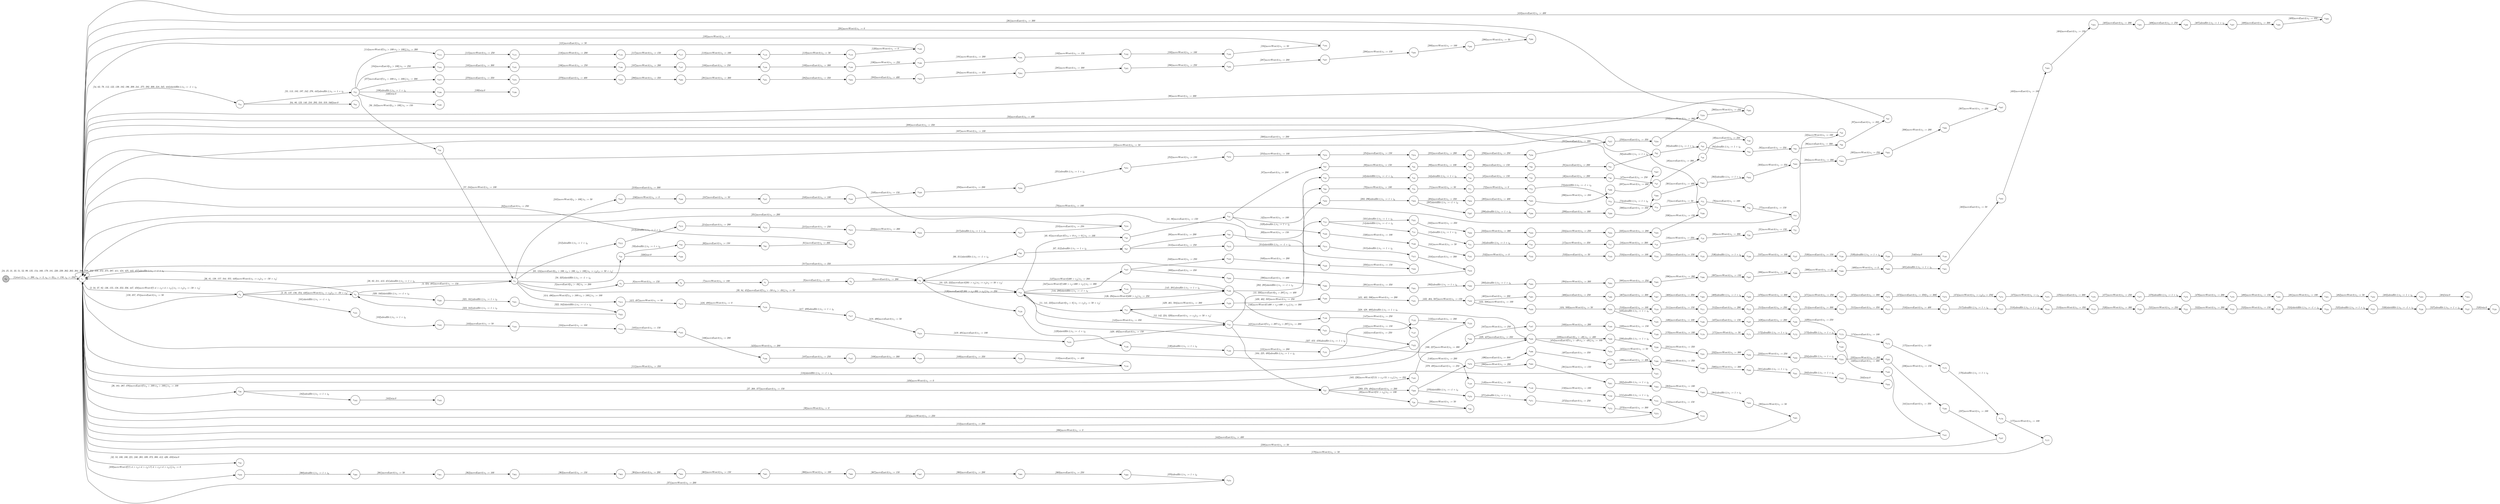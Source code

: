 digraph EFSM{
  graph [rankdir="LR", fontname="Latin Modern Math"];
  node [color="black", fillcolor="white", shape="circle", style="filled", fontname="Latin Modern Math"];
  edge [fontname="Latin Modern Math"];

  s0[fillcolor="gray", label=<s<sub>0</sub>>];
  s1[label=<s<sub>1</sub>>];
  s2[label=<s<sub>2</sub>>];
  s3[label=<s<sub>3</sub>>];
  s4[label=<s<sub>4</sub>>];
  s5[label=<s<sub>5</sub>>];
  s6[label=<s<sub>6</sub>>];
  s7[label=<s<sub>7</sub>>];
  s8[label=<s<sub>8</sub>>];
  s9[label=<s<sub>9</sub>>];
  s10[label=<s<sub>10</sub>>];
  s11[label=<s<sub>11</sub>>];
  s12[label=<s<sub>12</sub>>];
  s13[label=<s<sub>13</sub>>];
  s14[label=<s<sub>14</sub>>];
  s15[label=<s<sub>15</sub>>];
  s16[label=<s<sub>16</sub>>];
  s17[label=<s<sub>17</sub>>];
  s18[label=<s<sub>18</sub>>];
  s19[label=<s<sub>19</sub>>];
  s20[label=<s<sub>20</sub>>];
  s21[label=<s<sub>21</sub>>];
  s22[label=<s<sub>22</sub>>];
  s26[label=<s<sub>26</sub>>];
  s27[label=<s<sub>27</sub>>];
  s28[label=<s<sub>28</sub>>];
  s29[label=<s<sub>29</sub>>];
  s32[label=<s<sub>32</sub>>];
  s40[label=<s<sub>40</sub>>];
  s41[label=<s<sub>41</sub>>];
  s42[label=<s<sub>42</sub>>];
  s43[label=<s<sub>43</sub>>];
  s44[label=<s<sub>44</sub>>];
  s45[label=<s<sub>45</sub>>];
  s46[label=<s<sub>46</sub>>];
  s47[label=<s<sub>47</sub>>];
  s48[label=<s<sub>48</sub>>];
  s49[label=<s<sub>49</sub>>];
  s54[label=<s<sub>54</sub>>];
  s55[label=<s<sub>55</sub>>];
  s56[label=<s<sub>56</sub>>];
  s58[label=<s<sub>58</sub>>];
  s59[label=<s<sub>59</sub>>];
  s60[label=<s<sub>60</sub>>];
  s61[label=<s<sub>61</sub>>];
  s64[label=<s<sub>64</sub>>];
  s66[label=<s<sub>66</sub>>];
  s67[label=<s<sub>67</sub>>];
  s68[label=<s<sub>68</sub>>];
  s69[label=<s<sub>69</sub>>];
  s70[label=<s<sub>70</sub>>];
  s71[label=<s<sub>71</sub>>];
  s72[label=<s<sub>72</sub>>];
  s73[label=<s<sub>73</sub>>];
  s74[label=<s<sub>74</sub>>];
  s75[label=<s<sub>75</sub>>];
  s76[label=<s<sub>76</sub>>];
  s77[label=<s<sub>77</sub>>];
  s87[label=<s<sub>87</sub>>];
  s88[label=<s<sub>88</sub>>];
  s89[label=<s<sub>89</sub>>];
  s90[label=<s<sub>90</sub>>];
  s91[label=<s<sub>91</sub>>];
  s92[label=<s<sub>92</sub>>];
  s93[label=<s<sub>93</sub>>];
  s94[label=<s<sub>94</sub>>];
  s95[label=<s<sub>95</sub>>];
  s96[label=<s<sub>96</sub>>];
  s97[label=<s<sub>97</sub>>];
  s101[label=<s<sub>101</sub>>];
  s102[label=<s<sub>102</sub>>];
  s103[label=<s<sub>103</sub>>];
  s104[label=<s<sub>104</sub>>];
  s105[label=<s<sub>105</sub>>];
  s106[label=<s<sub>106</sub>>];
  s107[label=<s<sub>107</sub>>];
  s108[label=<s<sub>108</sub>>];
  s109[label=<s<sub>109</sub>>];
  s110[label=<s<sub>110</sub>>];
  s114[label=<s<sub>114</sub>>];
  s115[label=<s<sub>115</sub>>];
  s116[label=<s<sub>116</sub>>];
  s117[label=<s<sub>117</sub>>];
  s118[label=<s<sub>118</sub>>];
  s119[label=<s<sub>119</sub>>];
  s120[label=<s<sub>120</sub>>];
  s126[label=<s<sub>126</sub>>];
  s128[label=<s<sub>128</sub>>];
  s129[label=<s<sub>129</sub>>];
  s130[label=<s<sub>130</sub>>];
  s131[label=<s<sub>131</sub>>];
  s132[label=<s<sub>132</sub>>];
  s133[label=<s<sub>133</sub>>];
  s144[label=<s<sub>144</sub>>];
  s146[label=<s<sub>146</sub>>];
  s147[label=<s<sub>147</sub>>];
  s148[label=<s<sub>148</sub>>];
  s149[label=<s<sub>149</sub>>];
  s150[label=<s<sub>150</sub>>];
  s151[label=<s<sub>151</sub>>];
  s152[label=<s<sub>152</sub>>];
  s162[label=<s<sub>162</sub>>];
  s163[label=<s<sub>163</sub>>];
  s165[label=<s<sub>165</sub>>];
  s166[label=<s<sub>166</sub>>];
  s167[label=<s<sub>167</sub>>];
  s168[label=<s<sub>168</sub>>];
  s169[label=<s<sub>169</sub>>];
  s170[label=<s<sub>170</sub>>];
  s171[label=<s<sub>171</sub>>];
  s172[label=<s<sub>172</sub>>];
  s173[label=<s<sub>173</sub>>];
  s174[label=<s<sub>174</sub>>];
  s175[label=<s<sub>175</sub>>];
  s176[label=<s<sub>176</sub>>];
  s177[label=<s<sub>177</sub>>];
  s184[label=<s<sub>184</sub>>];
  s185[label=<s<sub>185</sub>>];
  s186[label=<s<sub>186</sub>>];
  s187[label=<s<sub>187</sub>>];
  s188[label=<s<sub>188</sub>>];
  s189[label=<s<sub>189</sub>>];
  s190[label=<s<sub>190</sub>>];
  s191[label=<s<sub>191</sub>>];
  s192[label=<s<sub>192</sub>>];
  s193[label=<s<sub>193</sub>>];
  s194[label=<s<sub>194</sub>>];
  s198[label=<s<sub>198</sub>>];
  s199[label=<s<sub>199</sub>>];
  s202[label=<s<sub>202</sub>>];
  s203[label=<s<sub>203</sub>>];
  s204[label=<s<sub>204</sub>>];
  s205[label=<s<sub>205</sub>>];
  s206[label=<s<sub>206</sub>>];
  s207[label=<s<sub>207</sub>>];
  s212[label=<s<sub>212</sub>>];
  s213[label=<s<sub>213</sub>>];
  s214[label=<s<sub>214</sub>>];
  s215[label=<s<sub>215</sub>>];
  s216[label=<s<sub>216</sub>>];
  s217[label=<s<sub>217</sub>>];
  s218[label=<s<sub>218</sub>>];
  s228[label=<s<sub>228</sub>>];
  s229[label=<s<sub>229</sub>>];
  s230[label=<s<sub>230</sub>>];
  s231[label=<s<sub>231</sub>>];
  s232[label=<s<sub>232</sub>>];
  s233[label=<s<sub>233</sub>>];
  s234[label=<s<sub>234</sub>>];
  s235[label=<s<sub>235</sub>>];
  s236[label=<s<sub>236</sub>>];
  s237[label=<s<sub>237</sub>>];
  s245[label=<s<sub>245</sub>>];
  s246[label=<s<sub>246</sub>>];
  s247[label=<s<sub>247</sub>>];
  s248[label=<s<sub>248</sub>>];
  s249[label=<s<sub>249</sub>>];
  s250[label=<s<sub>250</sub>>];
  s251[label=<s<sub>251</sub>>];
  s252[label=<s<sub>252</sub>>];
  s253[label=<s<sub>253</sub>>];
  s254[label=<s<sub>254</sub>>];
  s255[label=<s<sub>255</sub>>];
  s256[label=<s<sub>256</sub>>];
  s257[label=<s<sub>257</sub>>];
  s258[label=<s<sub>258</sub>>];
  s259[label=<s<sub>259</sub>>];
  s260[label=<s<sub>260</sub>>];
  s269[label=<s<sub>269</sub>>];
  s270[label=<s<sub>270</sub>>];
  s271[label=<s<sub>271</sub>>];
  s272[label=<s<sub>272</sub>>];
  s273[label=<s<sub>273</sub>>];
  s277[label=<s<sub>277</sub>>];
  s278[label=<s<sub>278</sub>>];
  s279[label=<s<sub>279</sub>>];
  s280[label=<s<sub>280</sub>>];
  s281[label=<s<sub>281</sub>>];
  s282[label=<s<sub>282</sub>>];
  s283[label=<s<sub>283</sub>>];
  s284[label=<s<sub>284</sub>>];
  s285[label=<s<sub>285</sub>>];
  s286[label=<s<sub>286</sub>>];
  s287[label=<s<sub>287</sub>>];
  s288[label=<s<sub>288</sub>>];
  s289[label=<s<sub>289</sub>>];
  s290[label=<s<sub>290</sub>>];
  s297[label=<s<sub>297</sub>>];
  s298[label=<s<sub>298</sub>>];
  s299[label=<s<sub>299</sub>>];
  s300[label=<s<sub>300</sub>>];
  s301[label=<s<sub>301</sub>>];
  s302[label=<s<sub>302</sub>>];
  s303[label=<s<sub>303</sub>>];
  s304[label=<s<sub>304</sub>>];
  s305[label=<s<sub>305</sub>>];
  s306[label=<s<sub>306</sub>>];
  s307[label=<s<sub>307</sub>>];
  s313[label=<s<sub>313</sub>>];
  s314[label=<s<sub>314</sub>>];
  s315[label=<s<sub>315</sub>>];
  s316[label=<s<sub>316</sub>>];
  s320[label=<s<sub>320</sub>>];
  s321[label=<s<sub>321</sub>>];
  s322[label=<s<sub>322</sub>>];
  s326[label=<s<sub>326</sub>>];
  s331[label=<s<sub>331</sub>>];
  s332[label=<s<sub>332</sub>>];
  s333[label=<s<sub>333</sub>>];
  s334[label=<s<sub>334</sub>>];
  s335[label=<s<sub>335</sub>>];
  s336[label=<s<sub>336</sub>>];
  s347[label=<s<sub>347</sub>>];
  s348[label=<s<sub>348</sub>>];
  s349[label=<s<sub>349</sub>>];
  s350[label=<s<sub>350</sub>>];
  s359[label=<s<sub>359</sub>>];
  s360[label=<s<sub>360</sub>>];
  s361[label=<s<sub>361</sub>>];
  s362[label=<s<sub>362</sub>>];
  s363[label=<s<sub>363</sub>>];
  s364[label=<s<sub>364</sub>>];
  s365[label=<s<sub>365</sub>>];
  s366[label=<s<sub>366</sub>>];
  s367[label=<s<sub>367</sub>>];
  s368[label=<s<sub>368</sub>>];
  s369[label=<s<sub>369</sub>>];
  s370[label=<s<sub>370</sub>>];
  s379[label=<s<sub>379</sub>>];
  s380[label=<s<sub>380</sub>>];
  s381[label=<s<sub>381</sub>>];
  s382[label=<s<sub>382</sub>>];
  s383[label=<s<sub>383</sub>>];
  s384[label=<s<sub>384</sub>>];
  s385[label=<s<sub>385</sub>>];
  s389[label=<s<sub>389</sub>>];
  s390[label=<s<sub>390</sub>>];
  s391[label=<s<sub>391</sub>>];
  s392[label=<s<sub>392</sub>>];
  s393[label=<s<sub>393</sub>>];
  s394[label=<s<sub>394</sub>>];
  s395[label=<s<sub>395</sub>>];
  s396[label=<s<sub>396</sub>>];
  s397[label=<s<sub>397</sub>>];
  s398[label=<s<sub>398</sub>>];
  s399[label=<s<sub>399</sub>>];
  s400[label=<s<sub>400</sub>>];
  s401[label=<s<sub>401</sub>>];
  s402[label=<s<sub>402</sub>>];
  s403[label=<s<sub>403</sub>>];
  s404[label=<s<sub>404</sub>>];
  s405[label=<s<sub>405</sub>>];
  s406[label=<s<sub>406</sub>>];
  s407[label=<s<sub>407</sub>>];
  s408[label=<s<sub>408</sub>>];
  s409[label=<s<sub>409</sub>>];
  s414[label=<s<sub>414</sub>>];
  s415[label=<s<sub>415</sub>>];
  s416[label=<s<sub>416</sub>>];
  s417[label=<s<sub>417</sub>>];
  s418[label=<s<sub>418</sub>>];
  s419[label=<s<sub>419</sub>>];
  s421[label=<s<sub>421</sub>>];
  s422[label=<s<sub>422</sub>>];
  s429[label=<s<sub>429</sub>>];
  s430[label=<s<sub>430</sub>>];
  s431[label=<s<sub>431</sub>>];
  s432[label=<s<sub>432</sub>>];
  s433[label=<s<sub>433</sub>>];
  s434[label=<s<sub>434</sub>>];
  s435[label=<s<sub>435</sub>>];
  s436[label=<s<sub>436</sub>>];
  s437[label=<s<sub>437</sub>>];
  s438[label=<s<sub>438</sub>>];
  s439[label=<s<sub>439</sub>>];
  s440[label=<s<sub>440</sub>>];
  s441[label=<s<sub>441</sub>>];
  s446[label=<s<sub>446</sub>>];
  s454[label=<s<sub>454</sub>>];
  s455[label=<s<sub>455</sub>>];
  s465[label=<s<sub>465</sub>>];
  s466[label=<s<sub>466</sub>>];
  s467[label=<s<sub>467</sub>>];
  s468[label=<s<sub>468</sub>>];
  s469[label=<s<sub>469</sub>>];
  s470[label=<s<sub>470</sub>>];
  s471[label=<s<sub>471</sub>>];
  s472[label=<s<sub>472</sub>>];
  s473[label=<s<sub>473</sub>>];
  s474[label=<s<sub>474</sub>>];
  s475[label=<s<sub>475</sub>>];
  s476[label=<s<sub>476</sub>>];
  s477[label=<s<sub>477</sub>>];
  s478[label=<s<sub>478</sub>>];
  s479[label=<s<sub>479</sub>>];
  s480[label=<s<sub>480</sub>>];
  s481[label=<s<sub>481</sub>>];
  s482[label=<s<sub>482</sub>>];
  s483[label=<s<sub>483</sub>>];
  s484[label=<s<sub>484</sub>>];
  s496[label=<s<sub>496</sub>>];
  s497[label=<s<sub>497</sub>>];
  s498[label=<s<sub>498</sub>>];
  s499[label=<s<sub>499</sub>>];
  s500[label=<s<sub>500</sub>>];
  s501[label=<s<sub>501</sub>>];
  s502[label=<s<sub>502</sub>>];
  s503[label=<s<sub>503</sub>>];
  s510[label=<s<sub>510</sub>>];
  s511[label=<s<sub>511</sub>>];
  s512[label=<s<sub>512</sub>>];
  s513[label=<s<sub>513</sub>>];
  s514[label=<s<sub>514</sub>>];
  s515[label=<s<sub>515</sub>>];
  s516[label=<s<sub>516</sub>>];
  s517[label=<s<sub>517</sub>>];
  s518[label=<s<sub>518</sub>>];
  s519[label=<s<sub>519</sub>>];
  s520[label=<s<sub>520</sub>>];
  s521[label=<s<sub>521</sub>>];
  s522[label=<s<sub>522</sub>>];
  s523[label=<s<sub>523</sub>>];
  s524[label=<s<sub>524</sub>>];
  s525[label=<s<sub>525</sub>>];
  s526[label=<s<sub>526</sub>>];
  s527[label=<s<sub>527</sub>>];
  s528[label=<s<sub>528</sub>>];
  s529[label=<s<sub>529</sub>>];
  s530[label=<s<sub>530</sub>>];
  s531[label=<s<sub>531</sub>>];
  s532[label=<s<sub>532</sub>>];
  s533[label=<s<sub>533</sub>>];
  s534[label=<s<sub>534</sub>>];
  s535[label=<s<sub>535</sub>>];
  s536[label=<s<sub>536</sub>>];
  s537[label=<s<sub>537</sub>>];
  s538[label=<s<sub>538</sub>>];
  s539[label=<s<sub>539</sub>>];
  s540[label=<s<sub>540</sub>>];

  s0->s1[label=<<i> [1]start:2/o<sub>1</sub> := 200, o<sub>2</sub> := 3, o<sub>3</sub> := 0&#91;r<sub>3</sub> := 150, r<sub>2</sub> := 250&#93;</i>>];
  s4->s5[label=<<i> [5]moveEast:0&#91;r<sub>3</sub> &gt; -50&#93;/o<sub>1</sub> := 200</i>>];
  s5->s6[label=<<i> [6]moveWest:0/o<sub>1</sub> := 150</i>>];
  s6->s7[label=<<i> [7]moveWest:0/o<sub>1</sub> := 100</i>>];
  s7->s8[label=<<i> [8]moveEast:0/o<sub>1</sub> := 150</i>>];
  s8->s9[label=<<i> [9]moveEast:0/o<sub>1</sub> := 200</i>>];
  s9->s10[label=<<i> [10, 125, 222]moveEast:0&#91;301 &gt; r<sub>2</sub>&#93;/o<sub>1</sub> := r<sub>2</sub>&#91;r<sub>2</sub> := 50 + r<sub>2</sub>&#93;</i>>];
  s10->s11[label=<<i> [11, 141, 223]moveEast:0&#91;r<sub>3</sub> &gt; 0&#93;/o<sub>1</sub> := r<sub>2</sub>&#91;r<sub>2</sub> := 50 + r<sub>2</sub>&#93;</i>>];
  s12->s13[label=<<i> [13, 330]moveEast:0&#91;r<sub>2</sub> &gt; 297&#93;/o<sub>1</sub> := 400</i>>];
  s13->s14[label=<<i> [14]shieldHit:1/o<sub>1</sub> := -1 + i<sub>0</sub></i>>];
  s14->s15[label=<<i> [15]alienHit:1/o<sub>1</sub> := 1 + i<sub>0</sub></i>>];
  s15->s16[label=<<i> [16]alienHit:1/o<sub>1</sub> := 1 + i<sub>0</sub></i>>];
  s16->s17[label=<<i> [17]moveWest:0/o<sub>1</sub> := 350</i>>];
  s17->s18[label=<<i> [18]moveWest:0/o<sub>1</sub> := 300</i>>];
  s18->s19[label=<<i> [19]moveWest:0/o<sub>1</sub> := 250</i>>];
  s19->s20[label=<<i> [20]moveWest:0/o<sub>1</sub> := 200</i>>];
  s20->s21[label=<<i> [21]moveWest:0/o<sub>1</sub> := 150</i>>];
  s21->s22[label=<<i> [22]moveWest:0/o<sub>1</sub> := 100</i>>];
  s22->s1[label=<<i> [23]moveWest:0/o<sub>1</sub> := 50</i>>];
  s27->s28[label=<<i> [28]moveWest:0&#91;51 &gt; r<sub>3</sub>&#93;/o<sub>1</sub> := 100</i>>];
  s28->s29[label=<<i> [29]moveWest:0/o<sub>1</sub> := 50</i>>];
  s29->s1[label=<<i> [30]moveWest:0/o<sub>1</sub> := 0</i>>];
  s10->s40[label=<<i> [40, 85]moveEast:0&#91;!(r<sub>3</sub> &gt; 0&or;r<sub>3</sub> &gt; 0)&#93;/o<sub>1</sub> := 100</i>>];
  s40->s41[label=<<i> [41, 86]moveEast:0/o<sub>1</sub> := 150</i>>];
  s41->s42[label=<<i> [42]moveWest:0/o<sub>1</sub> := 100</i>>];
  s42->s43[label=<<i> [43]shieldHit:1/o<sub>1</sub> := -1 + i<sub>0</sub></i>>];
  s43->s44[label=<<i> [44]alienHit:1/o<sub>1</sub> := 1 + i<sub>0</sub></i>>];
  s44->s45[label=<<i> [45]moveEast:0/o<sub>1</sub> := 150</i>>];
  s45->s46[label=<<i> [46]moveEast:0/o<sub>1</sub> := 200</i>>];
  s46->s47[label=<<i> [47]moveEast:0/o<sub>1</sub> := 250</i>>];
  s47->s48[label=<<i> [48]moveEast:0/o<sub>1</sub> := 300</i>>];
  s48->s49[label=<<i> [49]moveEast:0/o<sub>1</sub> := 350</i>>];
  s49->s1[label=<<i> [50]moveEast:0/o<sub>1</sub> := 400</i>>];
  s55->s56[label=<<i> [56, 243]moveWest:0&#91;r<sub>3</sub> &gt; 100&#93;/o<sub>1</sub> := 150</i>>];
  s56->s4[label=<<i> [57, 244]moveWest:0/o<sub>1</sub> := 100</i>>];
  s4->s58[label=<<i> [58, 325]shieldHit:1/o<sub>1</sub> := -1 + i<sub>0</sub></i>>];
  s58->s59[label=<<i> [59]alienHit:1/o<sub>1</sub> := 1 + i<sub>0</sub></i>>];
  s59->s60[label=<<i> [60]moveEast:0/o<sub>1</sub> := 150</i>>];
  s60->s61[label=<<i> [61]moveEast:0/o<sub>1</sub> := 200</i>>];
  s61->s1[label=<<i> [62]moveEast:0/o<sub>1</sub> := 250</i>>];
  s1->s9[label=<<i> [65, 124]moveEast:0&#91;r<sub>3</sub> &gt; 100, r<sub>3</sub> &gt; 100, r<sub>3</sub> &gt; 100&#93;/o<sub>1</sub> := r<sub>2</sub>&#91;r<sub>2</sub> := 50 + r<sub>2</sub>&#93;</i>>];
  s9->s66[label=<<i> [66, 311]shieldHit:1/o<sub>1</sub> := -1 + i<sub>0</sub></i>>];
  s66->s67[label=<<i> [67, 312]alienHit:1/o<sub>1</sub> := 1 + i<sub>0</sub></i>>];
  s67->s68[label=<<i> [68]moveWest:0/o<sub>1</sub> := 200</i>>];
  s68->s69[label=<<i> [69]moveWest:0/o<sub>1</sub> := 150</i>>];
  s69->s70[label=<<i> [70]moveWest:0/o<sub>1</sub> := 100</i>>];
  s70->s71[label=<<i> [71]moveWest:0/o<sub>1</sub> := 50</i>>];
  s71->s72[label=<<i> [72]moveWest:0/o<sub>1</sub> := 0</i>>];
  s72->s73[label=<<i> [73]shieldHit:1/o<sub>1</sub> := -1 + i<sub>0</sub></i>>];
  s73->s74[label=<<i> [74]alienHit:1/o<sub>1</sub> := 1 + i<sub>0</sub></i>>];
  s74->s75[label=<<i> [75]moveEast:0/o<sub>1</sub> := 50</i>>];
  s75->s76[label=<<i> [76]moveEast:0/o<sub>1</sub> := 100</i>>];
  s76->s77[label=<<i> [77]moveEast:0/o<sub>1</sub> := 150</i>>];
  s77->s1[label=<<i> [78]moveWest:0/o<sub>1</sub> := 100</i>>];
  s4->s10[label=<<i> [39, 84, 452]moveEast:0&#91;!(r<sub>3</sub> &gt; -50&or;r<sub>3</sub> &gt; -50)&#93;/o<sub>1</sub> := 50</i>>];
  s41->s87[label=<<i> [87]moveEast:0/o<sub>1</sub> := 200</i>>];
  s87->s88[label=<<i> [88]moveWest:0/o<sub>1</sub> := 150</i>>];
  s88->s89[label=<<i> [89]moveWest:0/o<sub>1</sub> := 100</i>>];
  s89->s90[label=<<i> [90]moveEast:0/o<sub>1</sub> := 150</i>>];
  s90->s91[label=<<i> [91]moveEast:0/o<sub>1</sub> := 200</i>>];
  s91->s92[label=<<i> [92]alienHit:1/o<sub>1</sub> := 1 + i<sub>0</sub></i>>];
  s92->s93[label=<<i> [93]alienHit:1/o<sub>1</sub> := 1 + i<sub>0</sub></i>>];
  s93->s94[label=<<i> [94]alienHit:1/o<sub>1</sub> := 1 + i<sub>0</sub></i>>];
  s94->s95[label=<<i> [95]moveEast:0/o<sub>1</sub> := 250</i>>];
  s95->s96[label=<<i> [96]moveEast:0/o<sub>1</sub> := 300</i>>];
  s96->s97[label=<<i> [97]moveEast:0/o<sub>1</sub> := 350</i>>];
  s97->s1[label=<<i> [98]moveWest:0/o<sub>1</sub> := 300</i>>];
  s2->s101[label=<<i> [101]shieldHit:1/o<sub>1</sub> := -1 + i<sub>0</sub></i>>];
  s101->s102[label=<<i> [102]alienHit:1/o<sub>1</sub> := 1 + i<sub>0</sub></i>>];
  s102->s103[label=<<i> [103]moveEast:0/o<sub>1</sub> := 50</i>>];
  s103->s104[label=<<i> [104]moveEast:0/o<sub>1</sub> := 100</i>>];
  s104->s105[label=<<i> [105]moveEast:0/o<sub>1</sub> := 150</i>>];
  s105->s106[label=<<i> [106]moveEast:0/o<sub>1</sub> := 200</i>>];
  s106->s107[label=<<i> [107]moveEast:0/o<sub>1</sub> := 250</i>>];
  s107->s108[label=<<i> [108]moveEast:0/o<sub>1</sub> := 300</i>>];
  s108->s109[label=<<i> [109]moveEast:0/o<sub>1</sub> := 350</i>>];
  s109->s110[label=<<i> [110]moveEast:0/o<sub>1</sub> := 400</i>>];
  s110->s1[label=<<i> [111]moveWest:0/o<sub>1</sub> := 350</i>>];
  s55->s114[label=<<i> [114]moveWest:0&#91;!(r<sub>3</sub> &gt; 100&or;r<sub>3</sub> &gt; 100)&#93;/o<sub>1</sub> := 300</i>>];
  s114->s115[label=<<i> [115]moveWest:0/o<sub>1</sub> := 250</i>>];
  s115->s116[label=<<i> [116]moveWest:0/o<sub>1</sub> := 200</i>>];
  s116->s117[label=<<i> [117]moveWest:0/o<sub>1</sub> := 150</i>>];
  s117->s118[label=<<i> [118]moveWest:0/o<sub>1</sub> := 100</i>>];
  s118->s119[label=<<i> [119]moveWest:0/o<sub>1</sub> := 50</i>>];
  s119->s120[label=<<i> [120]moveWest:0/o<sub>1</sub> := 0</i>>];
  s120->s1[label=<<i> [121]moveEast:0/o<sub>1</sub> := 50</i>>];
  s10->s126[label=<<i> [126, 294]moveWest:0&#91;400 &gt; r<sub>2</sub>&#93;/o<sub>1</sub> := 250</i>>];
  s126->s9[label=<<i> [127]moveWest:0&#91;400 &gt; r<sub>2</sub>&#93;/o<sub>1</sub> := 200</i>>];
  s9->s128[label=<<i> [128]moveEast:0&#91;!(301 &gt; r<sub>2</sub>&or;301 &gt; r<sub>2</sub>)&#93;/o<sub>1</sub> := 250</i>>];
  s128->s129[label=<<i> [129]shieldHit:1/o<sub>1</sub> := -1 + i<sub>0</sub></i>>];
  s129->s130[label=<<i> [130]alienHit:1/o<sub>1</sub> := 1 + i<sub>0</sub></i>>];
  s130->s131[label=<<i> [131]moveWest:0/o<sub>1</sub> := 200</i>>];
  s131->s132[label=<<i> [132]moveWest:0/o<sub>1</sub> := 150</i>>];
  s132->s133[label=<<i> [133]moveEast:0/o<sub>1</sub> := 200</i>>];
  s133->s1[label=<<i> [134]shieldHit:1/o<sub>1</sub> := -1 + i<sub>0</sub></i>>];
  s2->s3[label=<<i> [3, 35, 137, 156, 354, 448]moveWest:0/o<sub>1</sub> := r<sub>3</sub>&#91;r<sub>3</sub> := -50 + r<sub>3</sub>&#93;</i>>];
  s12->s10[label=<<i> [143]moveWest:0/o<sub>1</sub> := 350</i>>];
  s10->s144[label=<<i> [144, 200]shieldHit:1/o<sub>1</sub> := -1 + i<sub>0</sub></i>>];
  s144->s126[label=<<i> [145, 201]alienHit:1/o<sub>1</sub> := 1 + i<sub>0</sub></i>>];
  s126->s146[label=<<i> [146]moveWest:0&#91;!(400 &gt; r<sub>2</sub>&or;400 &gt; r<sub>2</sub>)&#93;/o<sub>1</sub> := 300</i>>];
  s146->s147[label=<<i> [147]moveWest:0/o<sub>1</sub> := 250</i>>];
  s147->s148[label=<<i> [148]moveWest:0/o<sub>1</sub> := 200</i>>];
  s148->s149[label=<<i> [149]moveWest:0/o<sub>1</sub> := 150</i>>];
  s149->s150[label=<<i> [150]moveWest:0/o<sub>1</sub> := 100</i>>];
  s150->s151[label=<<i> [151]alienHit:1/o<sub>1</sub> := 1 + i<sub>0</sub></i>>];
  s151->s152[label=<<i> [152]moveEast:0/o<sub>1</sub> := 150</i>>];
  s152->s1[label=<<i> [153]moveEast:0/o<sub>1</sub> := 200</i>>];
  s3->s1[label=<<i> [36, 81, 138, 157, 344, 355, 449]moveWest:0/o<sub>1</sub> := r<sub>3</sub>&#91;r<sub>3</sub> := -50 + r<sub>3</sub>&#93;</i>>];
  s26->s162[label=<<i> [162]alienHit:1/o<sub>1</sub> := 1 + i<sub>0</sub></i>>];
  s162->s163[label=<<i> [163]win:0</i>>];
  s27->s165[label=<<i> [165, 226]moveWest:0&#91;!(51 &gt; r<sub>3</sub>&or;51 &gt; r<sub>3</sub>)&#93;/o<sub>1</sub> := 350</i>>];
  s165->s166[label=<<i> [166, 227]moveWest:0/o<sub>1</sub> := 300</i>>];
  s166->s167[label=<<i> [167]moveWest:0/o<sub>1</sub> := 250</i>>];
  s167->s168[label=<<i> [168]moveWest:0/o<sub>1</sub> := 200</i>>];
  s168->s169[label=<<i> [169]moveWest:0/o<sub>1</sub> := 150</i>>];
  s169->s170[label=<<i> [170]moveWest:0/o<sub>1</sub> := 100</i>>];
  s170->s171[label=<<i> [171]moveWest:0/o<sub>1</sub> := 50</i>>];
  s171->s172[label=<<i> [172]alienHit:1/o<sub>1</sub> := 1 + i<sub>0</sub></i>>];
  s172->s173[label=<<i> [173]alienHit:1/o<sub>1</sub> := 1 + i<sub>0</sub></i>>];
  s173->s174[label=<<i> [174]moveEast:0/o<sub>1</sub> := 100</i>>];
  s174->s175[label=<<i> [175]moveEast:0/o<sub>1</sub> := 150</i>>];
  s175->s176[label=<<i> [176]alienHit:1/o<sub>1</sub> := 1 + i<sub>0</sub></i>>];
  s176->s177[label=<<i> [177]moveWest:0/o<sub>1</sub> := 100</i>>];
  s177->s1[label=<<i> [178]moveWest:0/o<sub>1</sub> := 50</i>>];
  s55->s184[label=<<i> [184]moveEast:0&#91;r<sub>3</sub> &gt; 100&#93;/o<sub>1</sub> := 250</i>>];
  s184->s185[label=<<i> [185]moveEast:0/o<sub>1</sub> := 300</i>>];
  s185->s186[label=<<i> [186]moveWest:0/o<sub>1</sub> := 250</i>>];
  s186->s187[label=<<i> [187]moveWest:0/o<sub>1</sub> := 200</i>>];
  s187->s188[label=<<i> [188]moveEast:0/o<sub>1</sub> := 250</i>>];
  s188->s189[label=<<i> [189]moveEast:0/o<sub>1</sub> := 300</i>>];
  s189->s190[label=<<i> [190]moveWest:0/o<sub>1</sub> := 250</i>>];
  s190->s191[label=<<i> [191]moveWest:0/o<sub>1</sub> := 200</i>>];
  s191->s192[label=<<i> [192]moveWest:0/o<sub>1</sub> := 150</i>>];
  s192->s193[label=<<i> [193]moveWest:0/o<sub>1</sub> := 100</i>>];
  s193->s194[label=<<i> [194]moveWest:0/o<sub>1</sub> := 50</i>>];
  s194->s1[label=<<i> [195]moveWest:0/o<sub>1</sub> := 0</i>>];
  s55->s198[label=<<i> [198]alienHit:1/o<sub>1</sub> := 1 + i<sub>0</sub></i>>];
  s198->s199[label=<<i> [199]win:0</i>>];
  s126->s202[label=<<i> [202, 295]shieldHit:1/o<sub>1</sub> := -1 + i<sub>0</sub></i>>];
  s202->s203[label=<<i> [203, 296]alienHit:1/o<sub>1</sub> := 1 + i<sub>0</sub></i>>];
  s203->s204[label=<<i> [204]moveEast:0/o<sub>1</sub> := 350</i>>];
  s204->s205[label=<<i> [205]moveEast:0/o<sub>1</sub> := 400</i>>];
  s205->s206[label=<<i> [206]moveWest:0/o<sub>1</sub> := 350</i>>];
  s206->s207[label=<<i> [207]moveWest:0/o<sub>1</sub> := 300</i>>];
  s207->s1[label=<<i> [208]moveEast:0/o<sub>1</sub> := 350</i>>];
  s4->s212[label=<<i> [212]alienHit:1/o<sub>1</sub> := 1 + i<sub>0</sub></i>>];
  s212->s213[label=<<i> [213]alienHit:1/o<sub>1</sub> := 1 + i<sub>0</sub></i>>];
  s213->s214[label=<<i> [214]moveEast:0/o<sub>1</sub> := 200</i>>];
  s214->s215[label=<<i> [215]moveEast:0/o<sub>1</sub> := 250</i>>];
  s215->s216[label=<<i> [216]moveWest:0/o<sub>1</sub> := 200</i>>];
  s216->s217[label=<<i> [217]alienHit:1/o<sub>1</sub> := 1 + i<sub>0</sub></i>>];
  s217->s218[label=<<i> [218]moveEast:0/o<sub>1</sub> := 250</i>>];
  s218->s1[label=<<i> [219]moveEast:0/o<sub>1</sub> := 300</i>>];
  s11->s12[label=<<i> [12, 142, 224, 329]moveEast:0/o<sub>1</sub> := r<sub>2</sub>&#91;r<sub>2</sub> := 50 + r<sub>2</sub>&#93;</i>>];
  s12->s27[label=<<i> [164, 225, 493]alienHit:1/o<sub>1</sub> := 1 + i<sub>0</sub></i>>];
  s166->s228[label=<<i> [228, 427]moveEast:0/o<sub>1</sub> := 350</i>>];
  s228->s229[label=<<i> [229]moveEast:0&#91;r<sub>3</sub> &gt; -49&#93;/o<sub>1</sub> := 400</i>>];
  s229->s230[label=<<i> [230]alienHit:1/o<sub>1</sub> := 1 + i<sub>0</sub></i>>];
  s230->s231[label=<<i> [231]moveWest:0/o<sub>1</sub> := 350</i>>];
  s231->s232[label=<<i> [232]moveWest:0/o<sub>1</sub> := 300</i>>];
  s232->s233[label=<<i> [233]moveWest:0/o<sub>1</sub> := 250</i>>];
  s233->s234[label=<<i> [234]alienHit:1/o<sub>1</sub> := 1 + i<sub>0</sub></i>>];
  s234->s235[label=<<i> [235]moveWest:0/o<sub>1</sub> := 200</i>>];
  s235->s236[label=<<i> [236]moveWest:0/o<sub>1</sub> := 150</i>>];
  s236->s237[label=<<i> [237]moveWest:0/o<sub>1</sub> := 100</i>>];
  s237->s1[label=<<i> [238]moveWest:0/o<sub>1</sub> := 50</i>>];
  s4->s245[label=<<i> [245]moveWest:0&#91;r<sub>3</sub> &gt; 100&#93;/o<sub>1</sub> := 50</i>>];
  s245->s246[label=<<i> [246]moveWest:0/o<sub>1</sub> := 0</i>>];
  s246->s247[label=<<i> [247]moveEast:0/o<sub>1</sub> := 50</i>>];
  s247->s248[label=<<i> [248]moveEast:0/o<sub>1</sub> := 100</i>>];
  s248->s249[label=<<i> [249]moveEast:0/o<sub>1</sub> := 150</i>>];
  s249->s250[label=<<i> [250]moveEast:0/o<sub>1</sub> := 200</i>>];
  s250->s251[label=<<i> [251]alienHit:1/o<sub>1</sub> := 1 + i<sub>0</sub></i>>];
  s251->s252[label=<<i> [252]moveWest:0/o<sub>1</sub> := 150</i>>];
  s252->s253[label=<<i> [253]moveWest:0/o<sub>1</sub> := 100</i>>];
  s253->s254[label=<<i> [254]moveEast:0/o<sub>1</sub> := 150</i>>];
  s254->s255[label=<<i> [255]moveEast:0/o<sub>1</sub> := 200</i>>];
  s255->s256[label=<<i> [256]moveEast:0/o<sub>1</sub> := 250</i>>];
  s256->s257[label=<<i> [257]moveEast:0/o<sub>1</sub> := 300</i>>];
  s257->s258[label=<<i> [258]moveEast:0/o<sub>1</sub> := 350</i>>];
  s258->s259[label=<<i> [259]moveWest:0/o<sub>1</sub> := 300</i>>];
  s259->s260[label=<<i> [260]moveWest:0/o<sub>1</sub> := 250</i>>];
  s260->s1[label=<<i> [261]moveEast:0/o<sub>1</sub> := 300</i>>];
  s1->s26[label=<<i> [26, 161, 267, 376]moveEast:0&#91;!(r<sub>3</sub> &gt; 100&or;r<sub>3</sub> &gt; 100)&#93;/o<sub>1</sub> := 100</i>>];
  s26->s27[label=<<i> [27, 268, 377]moveEast:0/o<sub>1</sub> := 150</i>>];
  s269->s270[label=<<i> [270]shieldHit:1/o<sub>1</sub> := -1 + i<sub>0</sub></i>>];
  s270->s271[label=<<i> [271]alienHit:1/o<sub>1</sub> := 1 + i<sub>0</sub></i>>];
  s271->s272[label=<<i> [272]moveEast:0/o<sub>1</sub> := 250</i>>];
  s272->s273[label=<<i> [273]moveEast:0/o<sub>1</sub> := 300</i>>];
  s273->s1[label=<<i> [274]moveWest:0/o<sub>1</sub> := 250</i>>];
  s54->s55[label=<<i> [55, 113, 183, 197, 242, 276, 445]alienHit:1/o<sub>1</sub> := 1 + i<sub>0</sub></i>>];
  s55->s277[label=<<i> [277]moveEast:0&#91;!(r<sub>3</sub> &gt; 100&or;r<sub>3</sub> &gt; 100)&#93;/o<sub>1</sub> := 300</i>>];
  s277->s278[label=<<i> [278]moveEast:0/o<sub>1</sub> := 350</i>>];
  s278->s279[label=<<i> [279]moveEast:0/o<sub>1</sub> := 400</i>>];
  s279->s280[label=<<i> [280]moveWest:0/o<sub>1</sub> := 350</i>>];
  s280->s281[label=<<i> [281]moveWest:0/o<sub>1</sub> := 300</i>>];
  s281->s282[label=<<i> [282]moveEast:0/o<sub>1</sub> := 350</i>>];
  s282->s283[label=<<i> [283]moveEast:0/o<sub>1</sub> := 400</i>>];
  s283->s284[label=<<i> [284]moveWest:0/o<sub>1</sub> := 350</i>>];
  s284->s285[label=<<i> [285]moveWest:0/o<sub>1</sub> := 300</i>>];
  s285->s286[label=<<i> [286]moveWest:0/o<sub>1</sub> := 250</i>>];
  s286->s287[label=<<i> [287]moveWest:0/o<sub>1</sub> := 200</i>>];
  s287->s288[label=<<i> [288]moveWest:0/o<sub>1</sub> := 150</i>>];
  s288->s289[label=<<i> [289]moveWest:0/o<sub>1</sub> := 100</i>>];
  s289->s290[label=<<i> [290]moveWest:0/o<sub>1</sub> := 50</i>>];
  s290->s1[label=<<i> [291]moveWest:0/o<sub>1</sub> := 0</i>>];
  s203->s297[label=<<i> [297]shieldHit:1/o<sub>1</sub> := -1 + i<sub>0</sub></i>>];
  s297->s298[label=<<i> [298]alienHit:1/o<sub>1</sub> := 1 + i<sub>0</sub></i>>];
  s298->s299[label=<<i> [299]moveEast:0/o<sub>1</sub> := 300</i>>];
  s299->s300[label=<<i> [300]moveEast:0/o<sub>1</sub> := 350</i>>];
  s300->s301[label=<<i> [301]moveEast:0/o<sub>1</sub> := 400</i>>];
  s301->s302[label=<<i> [302]alienHit:1/o<sub>1</sub> := 1 + i<sub>0</sub></i>>];
  s302->s303[label=<<i> [303]moveWest:0/o<sub>1</sub> := 350</i>>];
  s303->s304[label=<<i> [304]moveWest:0/o<sub>1</sub> := 300</i>>];
  s304->s305[label=<<i> [305]moveWest:0/o<sub>1</sub> := 250</i>>];
  s305->s306[label=<<i> [306]moveWest:0/o<sub>1</sub> := 200</i>>];
  s306->s307[label=<<i> [307]moveWest:0/o<sub>1</sub> := 150</i>>];
  s307->s1[label=<<i> [308]moveEast:0/o<sub>1</sub> := 200</i>>];
  s54->s64[label=<<i> [64, 80, 123, 140, 210, 293, 310, 319, 346]lose:0</i>>];
  s67->s313[label=<<i> [313]moveEast:0/o<sub>1</sub> := 250</i>>];
  s313->s314[label=<<i> [314]shieldHit:1/o<sub>1</sub> := -1 + i<sub>0</sub></i>>];
  s314->s315[label=<<i> [315]alienHit:1/o<sub>1</sub> := 1 + i<sub>0</sub></i>>];
  s315->s316[label=<<i> [316]moveEast:0/o<sub>1</sub> := 300</i>>];
  s316->s1[label=<<i> [317]moveEast:0/o<sub>1</sub> := 350</i>>];
  s1->s54[label=<<i> [54, 63, 79, 112, 122, 139, 182, 196, 209, 241, 275, 292, 309, 318, 345, 444]shieldHit:1/o<sub>1</sub> := -1 + i<sub>0</sub></i>>];
  s3->s320[label=<<i> [320, 340]shieldHit:1/o<sub>1</sub> := -1 + i<sub>0</sub></i>>];
  s320->s321[label=<<i> [321, 341]alienHit:1/o<sub>1</sub> := 1 + i<sub>0</sub></i>>];
  s321->s322[label=<<i> [322, 342]shieldHit:1/o<sub>1</sub> := -1 + i<sub>0</sub></i>>];
  s322->s3[label=<<i> [323, 343]alienHit:1/o<sub>1</sub> := 1 + i<sub>0</sub></i>>];
  s58->s326[label=<<i> [326]lose:0</i>>];
  s13->s331[label=<<i> [331]alienHit:1/o<sub>1</sub> := 1 + i<sub>0</sub></i>>];
  s331->s332[label=<<i> [332]moveWest:0/o<sub>1</sub> := 350</i>>];
  s332->s333[label=<<i> [333]moveWest:0/o<sub>1</sub> := 300</i>>];
  s333->s334[label=<<i> [334]moveWest:0/o<sub>1</sub> := 250</i>>];
  s334->s335[label=<<i> [335]moveWest:0/o<sub>1</sub> := 200</i>>];
  s335->s336[label=<<i> [336]moveWest:0/o<sub>1</sub> := 150</i>>];
  s336->s1[label=<<i> [337]moveWest:0/o<sub>1</sub> := 100</i>>];
  s10->s347[label=<<i> [347]moveWest:0&#91;!(400 &gt; r<sub>2</sub>&or;400 &gt; r<sub>2</sub>)&#93;/o<sub>1</sub> := 300</i>>];
  s347->s348[label=<<i> [348]moveWest:0/o<sub>1</sub> := 250</i>>];
  s348->s349[label=<<i> [349]moveWest:0/o<sub>1</sub> := 200</i>>];
  s349->s350[label=<<i> [350]moveWest:0/o<sub>1</sub> := 150</i>>];
  s350->s1[label=<<i> [351]moveEast:0/o<sub>1</sub> := 200</i>>];
  s1->s2[label=<<i> [2, 34, 37, 82, 136, 155, 158, 353, 356, 447, 450]moveWest:0&#91;!(-4 &gt; r<sub>3</sub>&or;-4 &gt; r<sub>3</sub>)&#93;/o<sub>1</sub> := r<sub>3</sub>&#91;r<sub>3</sub> := -50 + r<sub>3</sub>&#93;</i>>];
  s1->s359[label=<<i> [359]moveWest:0&#91;!(!(-4 &gt; r<sub>3</sub>&or;-4 &gt; r<sub>3</sub>)&or;!(-4 &gt; r<sub>3</sub>&or;-4 &gt; r<sub>3</sub>))&#93;/o<sub>1</sub> := 0</i>>];
  s359->s360[label=<<i> [360]alienHit:1/o<sub>1</sub> := 1 + i<sub>0</sub></i>>];
  s360->s361[label=<<i> [361]moveEast:0/o<sub>1</sub> := 50</i>>];
  s361->s362[label=<<i> [362]moveEast:0/o<sub>1</sub> := 100</i>>];
  s362->s363[label=<<i> [363]moveEast:0/o<sub>1</sub> := 150</i>>];
  s363->s364[label=<<i> [364]moveEast:0/o<sub>1</sub> := 200</i>>];
  s364->s365[label=<<i> [365]moveWest:0/o<sub>1</sub> := 150</i>>];
  s365->s366[label=<<i> [366]moveWest:0/o<sub>1</sub> := 100</i>>];
  s366->s367[label=<<i> [367]moveEast:0/o<sub>1</sub> := 150</i>>];
  s367->s368[label=<<i> [368]moveEast:0/o<sub>1</sub> := 200</i>>];
  s368->s369[label=<<i> [369]moveEast:0/o<sub>1</sub> := 250</i>>];
  s369->s370[label=<<i> [370]alienHit:1/o<sub>1</sub> := 1 + i<sub>0</sub></i>>];
  s370->s1[label=<<i> [371]moveWest:0/o<sub>1</sub> := 200</i>>];
  s2->s1[label=<<i> [159, 357, 374]moveEast:0/o<sub>1</sub> := 50</i>>];
  s269->s379[label=<<i> [379, 495]moveEast:0/o<sub>1</sub> := 250</i>>];
  s379->s380[label=<<i> [380]moveWest:0/o<sub>1</sub> := 200</i>>];
  s380->s381[label=<<i> [381]moveWest:0/o<sub>1</sub> := 150</i>>];
  s381->s382[label=<<i> [382]alienHit:1/o<sub>1</sub> := 1 + i<sub>0</sub></i>>];
  s382->s383[label=<<i> [383]moveWest:0/o<sub>1</sub> := 100</i>>];
  s383->s384[label=<<i> [384]alienHit:1/o<sub>1</sub> := 1 + i<sub>0</sub></i>>];
  s384->s385[label=<<i> [385]moveWest:0/o<sub>1</sub> := 50</i>>];
  s385->s1[label=<<i> [386]moveWest:0/o<sub>1</sub> := 0</i>>];
  s347->s389[label=<<i> [389]moveEast:0/o<sub>1</sub> := 350</i>>];
  s389->s390[label=<<i> [390]moveEast:0/o<sub>1</sub> := 400</i>>];
  s390->s391[label=<<i> [391]moveWest:0/o<sub>1</sub> := 350</i>>];
  s391->s392[label=<<i> [392]alienHit:1/o<sub>1</sub> := 1 + i<sub>0</sub></i>>];
  s392->s393[label=<<i> [393]alienHit:1/o<sub>1</sub> := 1 + i<sub>0</sub></i>>];
  s393->s394[label=<<i> [394]moveWest:0/o<sub>1</sub> := 300</i>>];
  s394->s395[label=<<i> [395]moveWest:0/o<sub>1</sub> := 250</i>>];
  s395->s396[label=<<i> [396]moveWest:0/o<sub>1</sub> := 200</i>>];
  s396->s397[label=<<i> [397]moveWest:0/o<sub>1</sub> := 150</i>>];
  s397->s398[label=<<i> [398]moveWest:0/o<sub>1</sub> := 100</i>>];
  s398->s399[label=<<i> [399]moveWest:0/o<sub>1</sub> := 50</i>>];
  s399->s400[label=<<i> [400]moveWest:0/o<sub>1</sub> := 0</i>>];
  s400->s401[label=<<i> [401]alienHit:1/o<sub>1</sub> := 1 + i<sub>0</sub></i>>];
  s401->s402[label=<<i> [402]moveEast:0/o<sub>1</sub> := 50</i>>];
  s402->s403[label=<<i> [403]moveEast:0/o<sub>1</sub> := 100</i>>];
  s403->s404[label=<<i> [404]moveEast:0/o<sub>1</sub> := 150</i>>];
  s404->s405[label=<<i> [405]moveEast:0/o<sub>1</sub> := 200</i>>];
  s405->s406[label=<<i> [406]moveEast:0/o<sub>1</sub> := 250</i>>];
  s406->s407[label=<<i> [407]alienHit:1/o<sub>1</sub> := 1 + i<sub>0</sub></i>>];
  s407->s408[label=<<i> [408]moveEast:0/o<sub>1</sub> := 300</i>>];
  s408->s409[label=<<i> [409]moveEast:0/o<sub>1</sub> := 350</i>>];
  s409->s1[label=<<i> [410]moveEast:0/o<sub>1</sub> := 400</i>>];
  s4->s414[label=<<i> [414, 486]moveWest:0&#91;!(r<sub>3</sub> &gt; 100&or;r<sub>3</sub> &gt; 100)&#93;/o<sub>1</sub> := 100</i>>];
  s414->s415[label=<<i> [415, 487]moveWest:0/o<sub>1</sub> := 50</i>>];
  s415->s416[label=<<i> [416, 488]moveWest:0/o<sub>1</sub> := 0</i>>];
  s416->s417[label=<<i> [417, 489]alienHit:1/o<sub>1</sub> := 1 + i<sub>0</sub></i>>];
  s417->s418[label=<<i> [418, 490]moveEast:0/o<sub>1</sub> := 50</i>>];
  s418->s419[label=<<i> [419, 491]moveEast:0/o<sub>1</sub> := 100</i>>];
  s419->s12[label=<<i> [420, 492]moveEast:0/o<sub>1</sub> := 150</i>>];
  s12->s421[label=<<i> [421]moveEast:0&#91;!(r<sub>2</sub> &gt; 297&or;r<sub>2</sub> &gt; 297)&#93;/o<sub>1</sub> := 200</i>>];
  s421->s422[label=<<i> [422]moveEast:0/o<sub>1</sub> := 250</i>>];
  s422->s1[label=<<i> [423]moveWest:0/o<sub>1</sub> := 200</i>>];
  s1->s32[label=<<i> [32, 53, 100, 180, 221, 240, 265, 339, 373, 388, 412, 426, 458]win:0</i>>];
  s11->s429[label=<<i> [429, 461, 504]moveWest:0/o<sub>1</sub> := 300</i>>];
  s429->s430[label=<<i> [430, 462, 505]moveWest:0/o<sub>1</sub> := 250</i>>];
  s430->s431[label=<<i> [431, 463, 506]moveWest:0/o<sub>1</sub> := 200</i>>];
  s431->s432[label=<<i> [432, 464, 507]moveWest:0/o<sub>1</sub> := 150</i>>];
  s432->s433[label=<<i> [433, 508]moveWest:0/o<sub>1</sub> := 100</i>>];
  s433->s434[label=<<i> [434, 509]moveWest:0/o<sub>1</sub> := 50</i>>];
  s434->s435[label=<<i> [435]alienHit:1/o<sub>1</sub> := 1 + i<sub>0</sub></i>>];
  s435->s436[label=<<i> [436]moveEast:0/o<sub>1</sub> := 100</i>>];
  s436->s437[label=<<i> [437]moveEast:0/o<sub>1</sub> := 150</i>>];
  s437->s438[label=<<i> [438]moveEast:0/o<sub>1</sub> := 200</i>>];
  s438->s439[label=<<i> [439]moveEast:0/o<sub>1</sub> := 250</i>>];
  s439->s440[label=<<i> [440]moveEast:0/o<sub>1</sub> := 300</i>>];
  s440->s441[label=<<i> [441]moveEast:0/o<sub>1</sub> := 350</i>>];
  s441->s1[label=<<i> [442]moveEast:0/o<sub>1</sub> := 400</i>>];
  s1->s1[label=<<i> [24, 25, 31, 33, 51, 52, 99, 135, 154, 160, 179, 181, 220, 239, 262, 263, 264, 266, 338, 352, 358, 372, 375, 387, 411, 424, 425, 443, 457]alienHit:1/o<sub>1</sub> := 1 + i<sub>0</sub></i>>];
  s55->s446[label=<<i> [446]win:0</i>>];
  s2->s4[label=<<i> [38, 83, 211, 413, 451]alienHit:1/o<sub>1</sub> := 1 + i<sub>0</sub></i>>];
  s10->s228[label=<<i> [327, 453, 459]alienHit:1/o<sub>1</sub> := 1 + i<sub>0</sub></i>>];
  s228->s454[label=<<i> [454]moveEast:0&#91;!(r<sub>3</sub> &gt; -49&or;r<sub>3</sub> &gt; -49)&#93;/o<sub>1</sub> := 100</i>>];
  s454->s455[label=<<i> [455]moveWest:0/o<sub>1</sub> := 50</i>>];
  s455->s1[label=<<i> [456]moveWest:0/o<sub>1</sub> := 0</i>>];
  s228->s11[label=<<i> [328, 428, 460]alienHit:1/o<sub>1</sub> := 1 + i<sub>0</sub></i>>];
  s432->s465[label=<<i> [465]moveEast:0/o<sub>1</sub> := 200</i>>];
  s465->s466[label=<<i> [466]moveEast:0/o<sub>1</sub> := 250</i>>];
  s466->s467[label=<<i> [467]moveEast:0/o<sub>1</sub> := 300</i>>];
  s467->s468[label=<<i> [468]moveEast:0/o<sub>1</sub> := 350</i>>];
  s468->s469[label=<<i> [469]alienHit:1/o<sub>1</sub> := 1 + i<sub>0</sub></i>>];
  s469->s470[label=<<i> [470]moveWest:0/o<sub>1</sub> := 300</i>>];
  s470->s471[label=<<i> [471]moveWest:0/o<sub>1</sub> := 250</i>>];
  s471->s472[label=<<i> [472]moveEast:0/o<sub>1</sub> := 300</i>>];
  s472->s473[label=<<i> [473]moveEast:0/o<sub>1</sub> := 350&#91;r<sub>3</sub> := 300&#93;</i>>];
  s473->s474[label=<<i> [474]moveWest:0/o<sub>1</sub> := r<sub>3</sub>&#91;r<sub>3</sub> := 250&#93;</i>>];
  s474->s475[label=<<i> [475]moveWest:0/o<sub>1</sub> := r<sub>3</sub></i>>];
  s475->s476[label=<<i> [476]moveEast:0/o<sub>1</sub> := 300</i>>];
  s476->s477[label=<<i> [477]moveWest:0/o<sub>1</sub> := 250</i>>];
  s477->s478[label=<<i> [478]alienHit:1/o<sub>1</sub> := 1 + i<sub>0</sub></i>>];
  s478->s479[label=<<i> [479]moveWest:0/o<sub>1</sub> := 200</i>>];
  s479->s480[label=<<i> [480]moveWest:0/o<sub>1</sub> := 150</i>>];
  s480->s481[label=<<i> [481]moveWest:0/o<sub>1</sub> := 100</i>>];
  s481->s482[label=<<i> [482]moveWest:0/o<sub>1</sub> := 50</i>>];
  s482->s483[label=<<i> [483]alienHit:1/o<sub>1</sub> := 1 + i<sub>0</sub></i>>];
  s483->s484[label=<<i> [484]win:0</i>>];
  s3->s4[label=<<i> [4, 324, 485]moveEast:0/o<sub>1</sub> := 150</i>>];
  s27->s269[label=<<i> [269, 378, 494]moveEast:0/o<sub>1</sub> := 200</i>>];
  s379->s496[label=<<i> [496]moveEast:0/o<sub>1</sub> := 300</i>>];
  s496->s497[label=<<i> [497]moveEast:0/o<sub>1</sub> := 350</i>>];
  s497->s498[label=<<i> [498]moveEast:0/o<sub>1</sub> := 400</i>>];
  s498->s499[label=<<i> [499]moveWest:0/o<sub>1</sub> := 350</i>>];
  s499->s500[label=<<i> [500]moveWest:0/o<sub>1</sub> := 300</i>>];
  s500->s501[label=<<i> [501]alienHit:1/o<sub>1</sub> := 1 + i<sub>0</sub></i>>];
  s501->s502[label=<<i> [502]alienHit:1/o<sub>1</sub> := 1 + i<sub>0</sub></i>>];
  s502->s503[label=<<i> [503]win:0</i>>];
  s434->s510[label=<<i> [510]moveEast:0/o<sub>1</sub> := 100</i>>];
  s510->s511[label=<<i> [511]moveEast:0/o<sub>1</sub> := 150</i>>];
  s511->s512[label=<<i> [512]moveEast:0/o<sub>1</sub> := 200</i>>];
  s512->s513[label=<<i> [513]moveEast:0/o<sub>1</sub> := 250</i>>];
  s513->s514[label=<<i> [514]moveEast:0/o<sub>1</sub> := 300</i>>];
  s514->s515[label=<<i> [515]moveEast:0/o<sub>1</sub> := 350</i>>];
  s515->s516[label=<<i> [516]moveEast:0/o<sub>1</sub> := 400</i>>];
  s516->s517[label=<<i> [517]alienHit:1/o<sub>1</sub> := 1 + i<sub>0</sub></i>>];
  s517->s518[label=<<i> [518]alienHit:1/o<sub>1</sub> := 1 + i<sub>0</sub></i>>];
  s518->s519[label=<<i> [519]moveWest:0/o<sub>1</sub> := 350</i>>];
  s519->s520[label=<<i> [520]moveWest:0/o<sub>1</sub> := 300</i>>];
  s520->s521[label=<<i> [521]moveWest:0/o<sub>1</sub> := 250</i>>];
  s521->s522[label=<<i> [522]moveWest:0/o<sub>1</sub> := 200</i>>];
  s522->s523[label=<<i> [523]moveWest:0/o<sub>1</sub> := 150</i>>];
  s523->s524[label=<<i> [524]shieldHit:1/o<sub>1</sub> := -1 + i<sub>0</sub></i>>];
  s524->s525[label=<<i> [525]alienHit:1/o<sub>1</sub> := 1 + i<sub>0</sub></i>>];
  s525->s526[label=<<i> [526]shieldHit:1/o<sub>1</sub> := -1 + i<sub>0</sub></i>>];
  s526->s527[label=<<i> [527]alienHit:1/o<sub>1</sub> := 1 + i<sub>0</sub></i>>];
  s527->s528[label=<<i> [528]win:0</i>>];
  s41->s529[label=<<i> [529]alienHit:1/o<sub>1</sub> := 1 + i<sub>0</sub></i>>];
  s529->s530[label=<<i> [530]moveWest:0/o<sub>1</sub> := 100</i>>];
  s530->s531[label=<<i> [531]moveWest:0/o<sub>1</sub> := 50</i>>];
  s531->s532[label=<<i> [532]moveWest:0/o<sub>1</sub> := 0</i>>];
  s532->s533[label=<<i> [533]moveEast:0/o<sub>1</sub> := 50</i>>];
  s533->s534[label=<<i> [534]moveEast:0/o<sub>1</sub> := 100</i>>];
  s534->s535[label=<<i> [535]moveEast:0/o<sub>1</sub> := 150</i>>];
  s535->s536[label=<<i> [536]alienHit:1/o<sub>1</sub> := 1 + i<sub>0</sub></i>>];
  s536->s537[label=<<i> [537]moveWest:0/o<sub>1</sub> := 100</i>>];
  s537->s538[label=<<i> [538]moveEast:0/o<sub>1</sub> := 150</i>>];
  s538->s539[label=<<i> [539]alienHit:1/o<sub>1</sub> := 1 + i<sub>0</sub></i>>];
  s539->s540[label=<<i> [540]win:0</i>>];
}